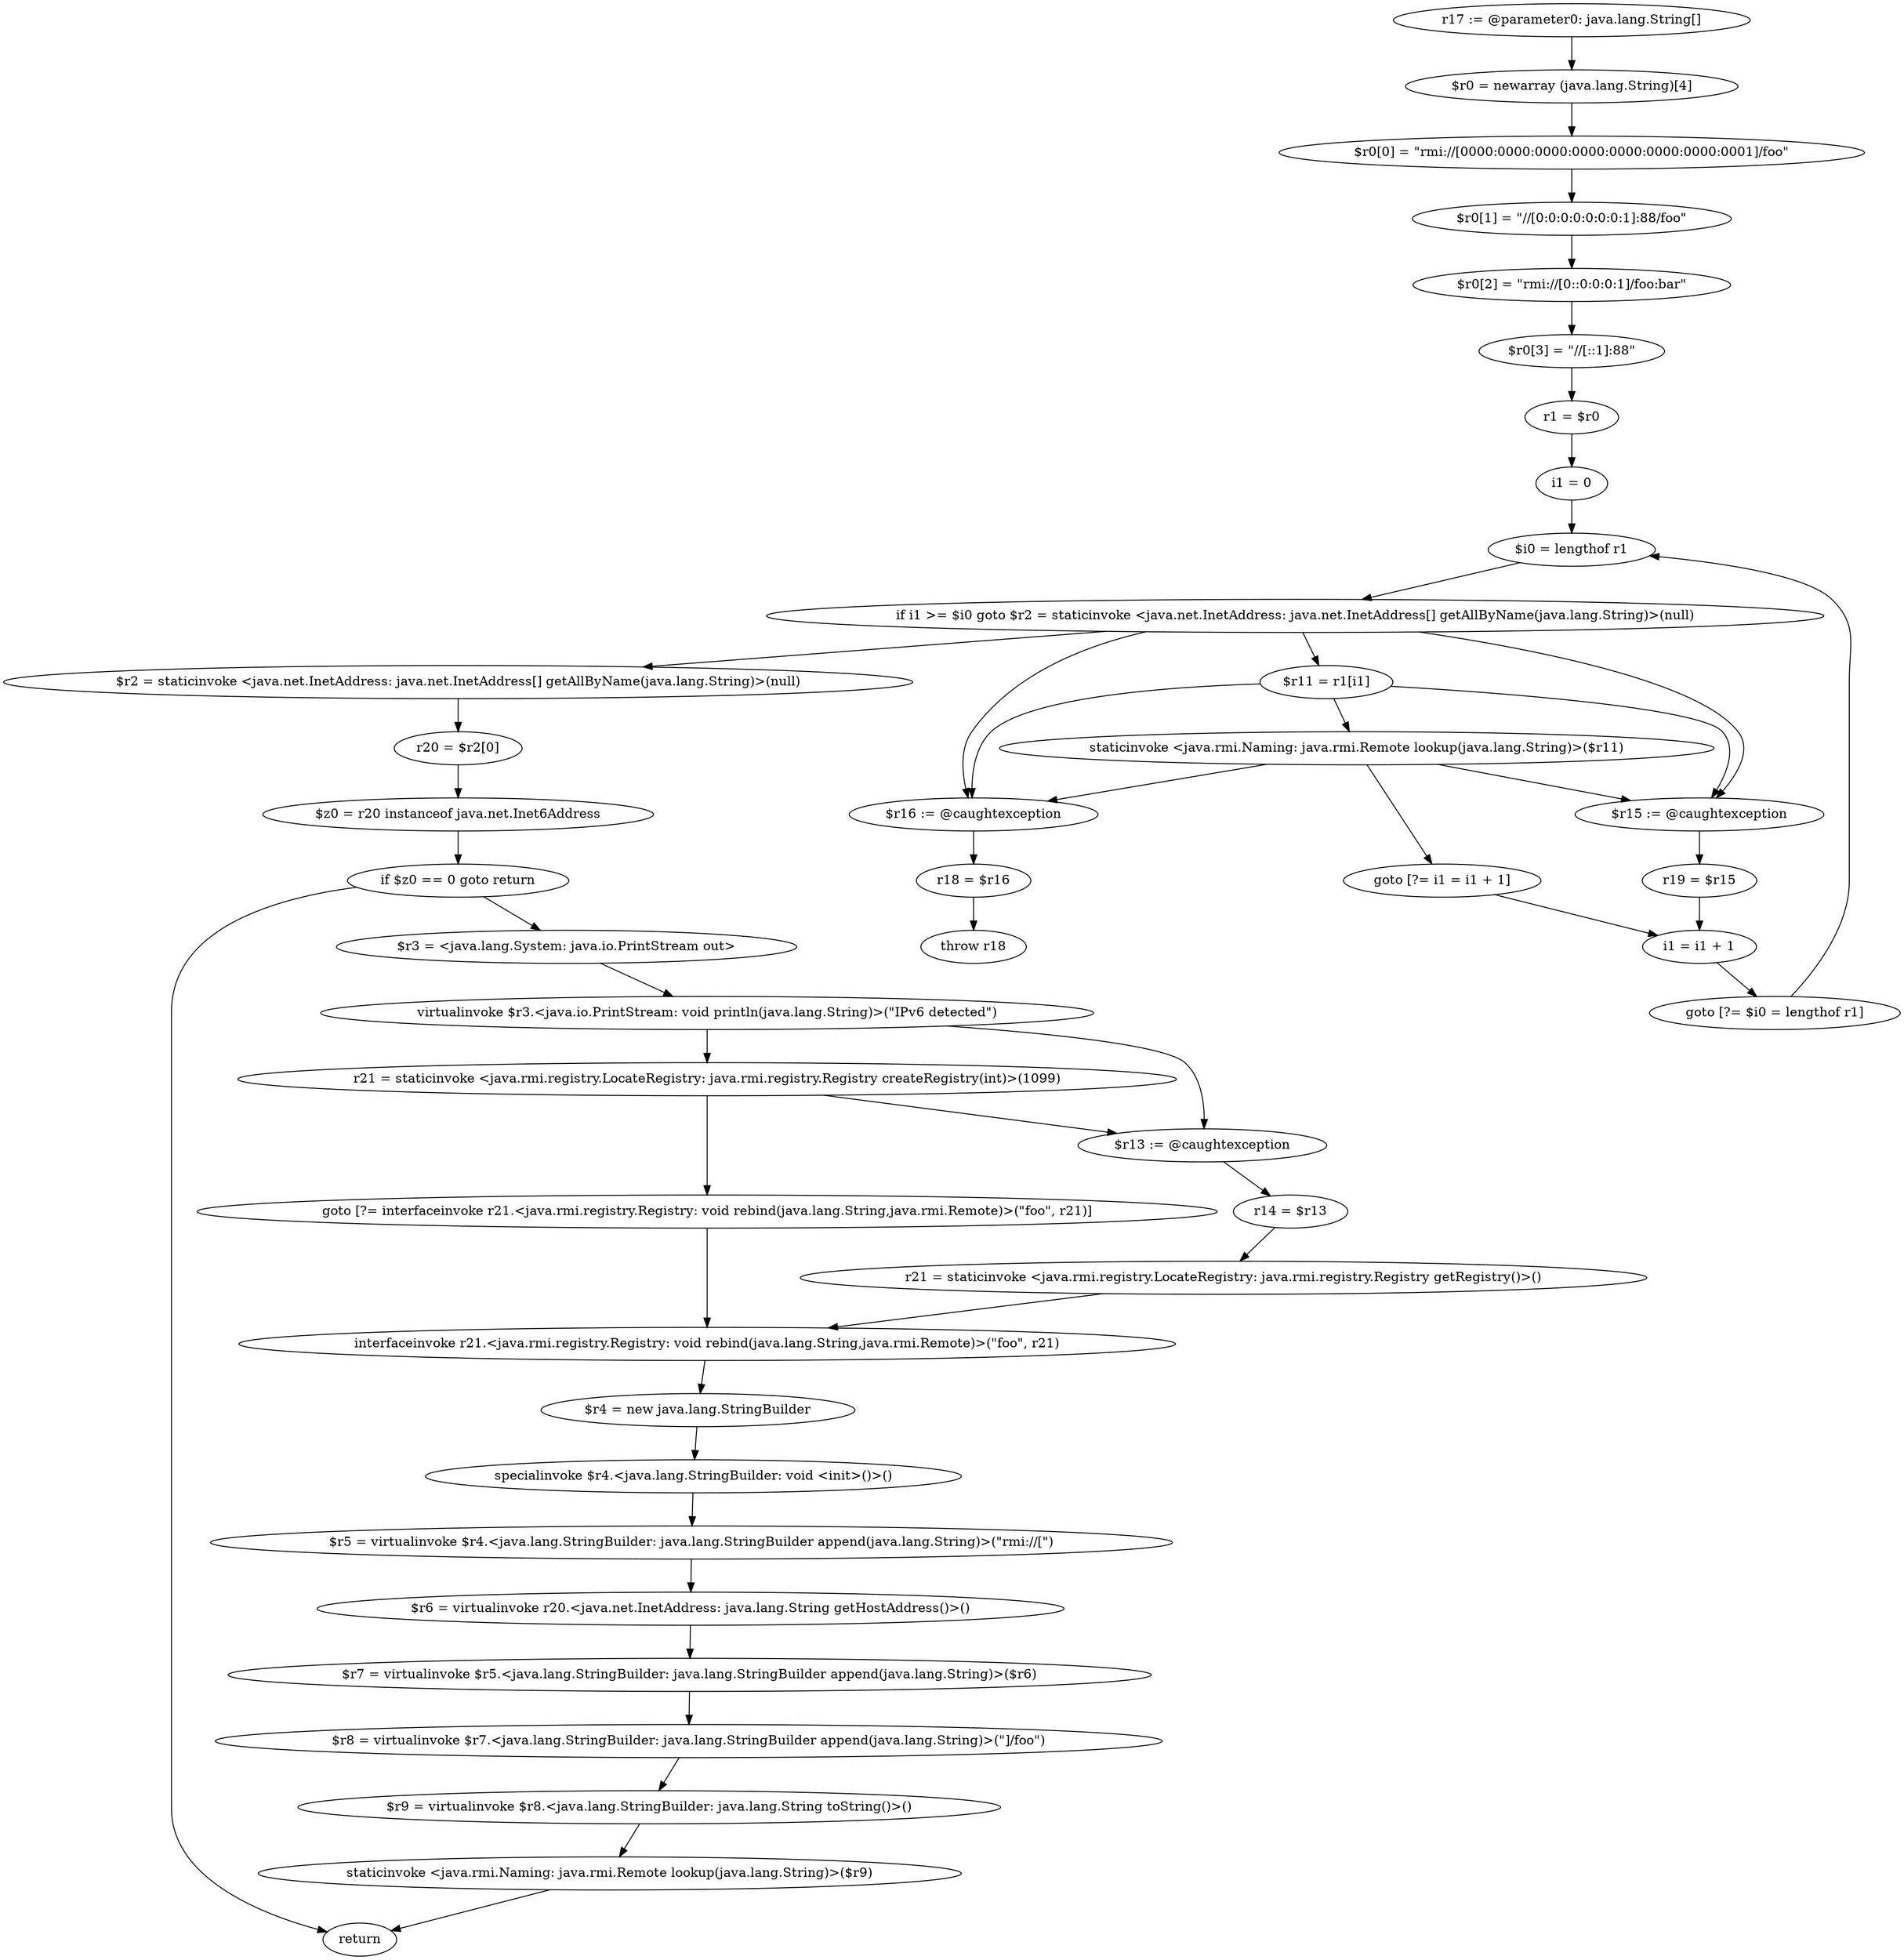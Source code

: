 digraph "unitGraph" {
    "r17 := @parameter0: java.lang.String[]"
    "$r0 = newarray (java.lang.String)[4]"
    "$r0[0] = \"rmi://[0000:0000:0000:0000:0000:0000:0000:0001]/foo\""
    "$r0[1] = \"//[0:0:0:0:0:0:0:1]:88/foo\""
    "$r0[2] = \"rmi://[0::0:0:0:1]/foo:bar\""
    "$r0[3] = \"//[::1]:88\""
    "r1 = $r0"
    "i1 = 0"
    "$i0 = lengthof r1"
    "if i1 >= $i0 goto $r2 = staticinvoke <java.net.InetAddress: java.net.InetAddress[] getAllByName(java.lang.String)>(null)"
    "$r11 = r1[i1]"
    "staticinvoke <java.rmi.Naming: java.rmi.Remote lookup(java.lang.String)>($r11)"
    "goto [?= i1 = i1 + 1]"
    "$r16 := @caughtexception"
    "r18 = $r16"
    "throw r18"
    "$r15 := @caughtexception"
    "r19 = $r15"
    "i1 = i1 + 1"
    "goto [?= $i0 = lengthof r1]"
    "$r2 = staticinvoke <java.net.InetAddress: java.net.InetAddress[] getAllByName(java.lang.String)>(null)"
    "r20 = $r2[0]"
    "$z0 = r20 instanceof java.net.Inet6Address"
    "if $z0 == 0 goto return"
    "$r3 = <java.lang.System: java.io.PrintStream out>"
    "virtualinvoke $r3.<java.io.PrintStream: void println(java.lang.String)>(\"IPv6 detected\")"
    "r21 = staticinvoke <java.rmi.registry.LocateRegistry: java.rmi.registry.Registry createRegistry(int)>(1099)"
    "goto [?= interfaceinvoke r21.<java.rmi.registry.Registry: void rebind(java.lang.String,java.rmi.Remote)>(\"foo\", r21)]"
    "$r13 := @caughtexception"
    "r14 = $r13"
    "r21 = staticinvoke <java.rmi.registry.LocateRegistry: java.rmi.registry.Registry getRegistry()>()"
    "interfaceinvoke r21.<java.rmi.registry.Registry: void rebind(java.lang.String,java.rmi.Remote)>(\"foo\", r21)"
    "$r4 = new java.lang.StringBuilder"
    "specialinvoke $r4.<java.lang.StringBuilder: void <init>()>()"
    "$r5 = virtualinvoke $r4.<java.lang.StringBuilder: java.lang.StringBuilder append(java.lang.String)>(\"rmi://[\")"
    "$r6 = virtualinvoke r20.<java.net.InetAddress: java.lang.String getHostAddress()>()"
    "$r7 = virtualinvoke $r5.<java.lang.StringBuilder: java.lang.StringBuilder append(java.lang.String)>($r6)"
    "$r8 = virtualinvoke $r7.<java.lang.StringBuilder: java.lang.StringBuilder append(java.lang.String)>(\"]/foo\")"
    "$r9 = virtualinvoke $r8.<java.lang.StringBuilder: java.lang.String toString()>()"
    "staticinvoke <java.rmi.Naming: java.rmi.Remote lookup(java.lang.String)>($r9)"
    "return"
    "r17 := @parameter0: java.lang.String[]"->"$r0 = newarray (java.lang.String)[4]";
    "$r0 = newarray (java.lang.String)[4]"->"$r0[0] = \"rmi://[0000:0000:0000:0000:0000:0000:0000:0001]/foo\"";
    "$r0[0] = \"rmi://[0000:0000:0000:0000:0000:0000:0000:0001]/foo\""->"$r0[1] = \"//[0:0:0:0:0:0:0:1]:88/foo\"";
    "$r0[1] = \"//[0:0:0:0:0:0:0:1]:88/foo\""->"$r0[2] = \"rmi://[0::0:0:0:1]/foo:bar\"";
    "$r0[2] = \"rmi://[0::0:0:0:1]/foo:bar\""->"$r0[3] = \"//[::1]:88\"";
    "$r0[3] = \"//[::1]:88\""->"r1 = $r0";
    "r1 = $r0"->"i1 = 0";
    "i1 = 0"->"$i0 = lengthof r1";
    "$i0 = lengthof r1"->"if i1 >= $i0 goto $r2 = staticinvoke <java.net.InetAddress: java.net.InetAddress[] getAllByName(java.lang.String)>(null)";
    "if i1 >= $i0 goto $r2 = staticinvoke <java.net.InetAddress: java.net.InetAddress[] getAllByName(java.lang.String)>(null)"->"$r11 = r1[i1]";
    "if i1 >= $i0 goto $r2 = staticinvoke <java.net.InetAddress: java.net.InetAddress[] getAllByName(java.lang.String)>(null)"->"$r2 = staticinvoke <java.net.InetAddress: java.net.InetAddress[] getAllByName(java.lang.String)>(null)";
    "if i1 >= $i0 goto $r2 = staticinvoke <java.net.InetAddress: java.net.InetAddress[] getAllByName(java.lang.String)>(null)"->"$r16 := @caughtexception";
    "if i1 >= $i0 goto $r2 = staticinvoke <java.net.InetAddress: java.net.InetAddress[] getAllByName(java.lang.String)>(null)"->"$r15 := @caughtexception";
    "$r11 = r1[i1]"->"$r16 := @caughtexception";
    "$r11 = r1[i1]"->"$r15 := @caughtexception";
    "$r11 = r1[i1]"->"staticinvoke <java.rmi.Naming: java.rmi.Remote lookup(java.lang.String)>($r11)";
    "staticinvoke <java.rmi.Naming: java.rmi.Remote lookup(java.lang.String)>($r11)"->"$r16 := @caughtexception";
    "staticinvoke <java.rmi.Naming: java.rmi.Remote lookup(java.lang.String)>($r11)"->"$r15 := @caughtexception";
    "staticinvoke <java.rmi.Naming: java.rmi.Remote lookup(java.lang.String)>($r11)"->"goto [?= i1 = i1 + 1]";
    "goto [?= i1 = i1 + 1]"->"i1 = i1 + 1";
    "$r16 := @caughtexception"->"r18 = $r16";
    "r18 = $r16"->"throw r18";
    "$r15 := @caughtexception"->"r19 = $r15";
    "r19 = $r15"->"i1 = i1 + 1";
    "i1 = i1 + 1"->"goto [?= $i0 = lengthof r1]";
    "goto [?= $i0 = lengthof r1]"->"$i0 = lengthof r1";
    "$r2 = staticinvoke <java.net.InetAddress: java.net.InetAddress[] getAllByName(java.lang.String)>(null)"->"r20 = $r2[0]";
    "r20 = $r2[0]"->"$z0 = r20 instanceof java.net.Inet6Address";
    "$z0 = r20 instanceof java.net.Inet6Address"->"if $z0 == 0 goto return";
    "if $z0 == 0 goto return"->"$r3 = <java.lang.System: java.io.PrintStream out>";
    "if $z0 == 0 goto return"->"return";
    "$r3 = <java.lang.System: java.io.PrintStream out>"->"virtualinvoke $r3.<java.io.PrintStream: void println(java.lang.String)>(\"IPv6 detected\")";
    "virtualinvoke $r3.<java.io.PrintStream: void println(java.lang.String)>(\"IPv6 detected\")"->"r21 = staticinvoke <java.rmi.registry.LocateRegistry: java.rmi.registry.Registry createRegistry(int)>(1099)";
    "virtualinvoke $r3.<java.io.PrintStream: void println(java.lang.String)>(\"IPv6 detected\")"->"$r13 := @caughtexception";
    "r21 = staticinvoke <java.rmi.registry.LocateRegistry: java.rmi.registry.Registry createRegistry(int)>(1099)"->"goto [?= interfaceinvoke r21.<java.rmi.registry.Registry: void rebind(java.lang.String,java.rmi.Remote)>(\"foo\", r21)]";
    "r21 = staticinvoke <java.rmi.registry.LocateRegistry: java.rmi.registry.Registry createRegistry(int)>(1099)"->"$r13 := @caughtexception";
    "goto [?= interfaceinvoke r21.<java.rmi.registry.Registry: void rebind(java.lang.String,java.rmi.Remote)>(\"foo\", r21)]"->"interfaceinvoke r21.<java.rmi.registry.Registry: void rebind(java.lang.String,java.rmi.Remote)>(\"foo\", r21)";
    "$r13 := @caughtexception"->"r14 = $r13";
    "r14 = $r13"->"r21 = staticinvoke <java.rmi.registry.LocateRegistry: java.rmi.registry.Registry getRegistry()>()";
    "r21 = staticinvoke <java.rmi.registry.LocateRegistry: java.rmi.registry.Registry getRegistry()>()"->"interfaceinvoke r21.<java.rmi.registry.Registry: void rebind(java.lang.String,java.rmi.Remote)>(\"foo\", r21)";
    "interfaceinvoke r21.<java.rmi.registry.Registry: void rebind(java.lang.String,java.rmi.Remote)>(\"foo\", r21)"->"$r4 = new java.lang.StringBuilder";
    "$r4 = new java.lang.StringBuilder"->"specialinvoke $r4.<java.lang.StringBuilder: void <init>()>()";
    "specialinvoke $r4.<java.lang.StringBuilder: void <init>()>()"->"$r5 = virtualinvoke $r4.<java.lang.StringBuilder: java.lang.StringBuilder append(java.lang.String)>(\"rmi://[\")";
    "$r5 = virtualinvoke $r4.<java.lang.StringBuilder: java.lang.StringBuilder append(java.lang.String)>(\"rmi://[\")"->"$r6 = virtualinvoke r20.<java.net.InetAddress: java.lang.String getHostAddress()>()";
    "$r6 = virtualinvoke r20.<java.net.InetAddress: java.lang.String getHostAddress()>()"->"$r7 = virtualinvoke $r5.<java.lang.StringBuilder: java.lang.StringBuilder append(java.lang.String)>($r6)";
    "$r7 = virtualinvoke $r5.<java.lang.StringBuilder: java.lang.StringBuilder append(java.lang.String)>($r6)"->"$r8 = virtualinvoke $r7.<java.lang.StringBuilder: java.lang.StringBuilder append(java.lang.String)>(\"]/foo\")";
    "$r8 = virtualinvoke $r7.<java.lang.StringBuilder: java.lang.StringBuilder append(java.lang.String)>(\"]/foo\")"->"$r9 = virtualinvoke $r8.<java.lang.StringBuilder: java.lang.String toString()>()";
    "$r9 = virtualinvoke $r8.<java.lang.StringBuilder: java.lang.String toString()>()"->"staticinvoke <java.rmi.Naming: java.rmi.Remote lookup(java.lang.String)>($r9)";
    "staticinvoke <java.rmi.Naming: java.rmi.Remote lookup(java.lang.String)>($r9)"->"return";
}
